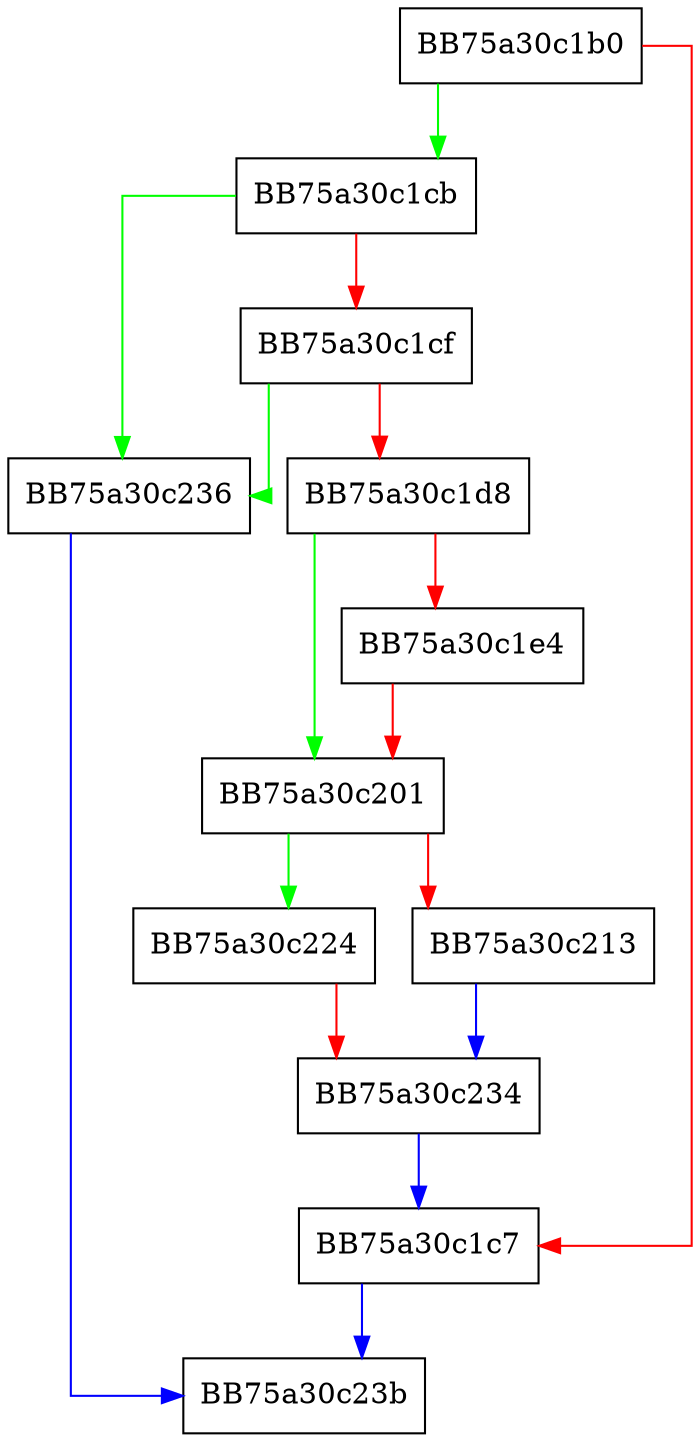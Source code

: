 digraph HttpHeaderNdatCallback {
  node [shape="box"];
  graph [splines=ortho];
  BB75a30c1b0 -> BB75a30c1cb [color="green"];
  BB75a30c1b0 -> BB75a30c1c7 [color="red"];
  BB75a30c1c7 -> BB75a30c23b [color="blue"];
  BB75a30c1cb -> BB75a30c236 [color="green"];
  BB75a30c1cb -> BB75a30c1cf [color="red"];
  BB75a30c1cf -> BB75a30c236 [color="green"];
  BB75a30c1cf -> BB75a30c1d8 [color="red"];
  BB75a30c1d8 -> BB75a30c201 [color="green"];
  BB75a30c1d8 -> BB75a30c1e4 [color="red"];
  BB75a30c1e4 -> BB75a30c201 [color="red"];
  BB75a30c201 -> BB75a30c224 [color="green"];
  BB75a30c201 -> BB75a30c213 [color="red"];
  BB75a30c213 -> BB75a30c234 [color="blue"];
  BB75a30c224 -> BB75a30c234 [color="red"];
  BB75a30c234 -> BB75a30c1c7 [color="blue"];
  BB75a30c236 -> BB75a30c23b [color="blue"];
}